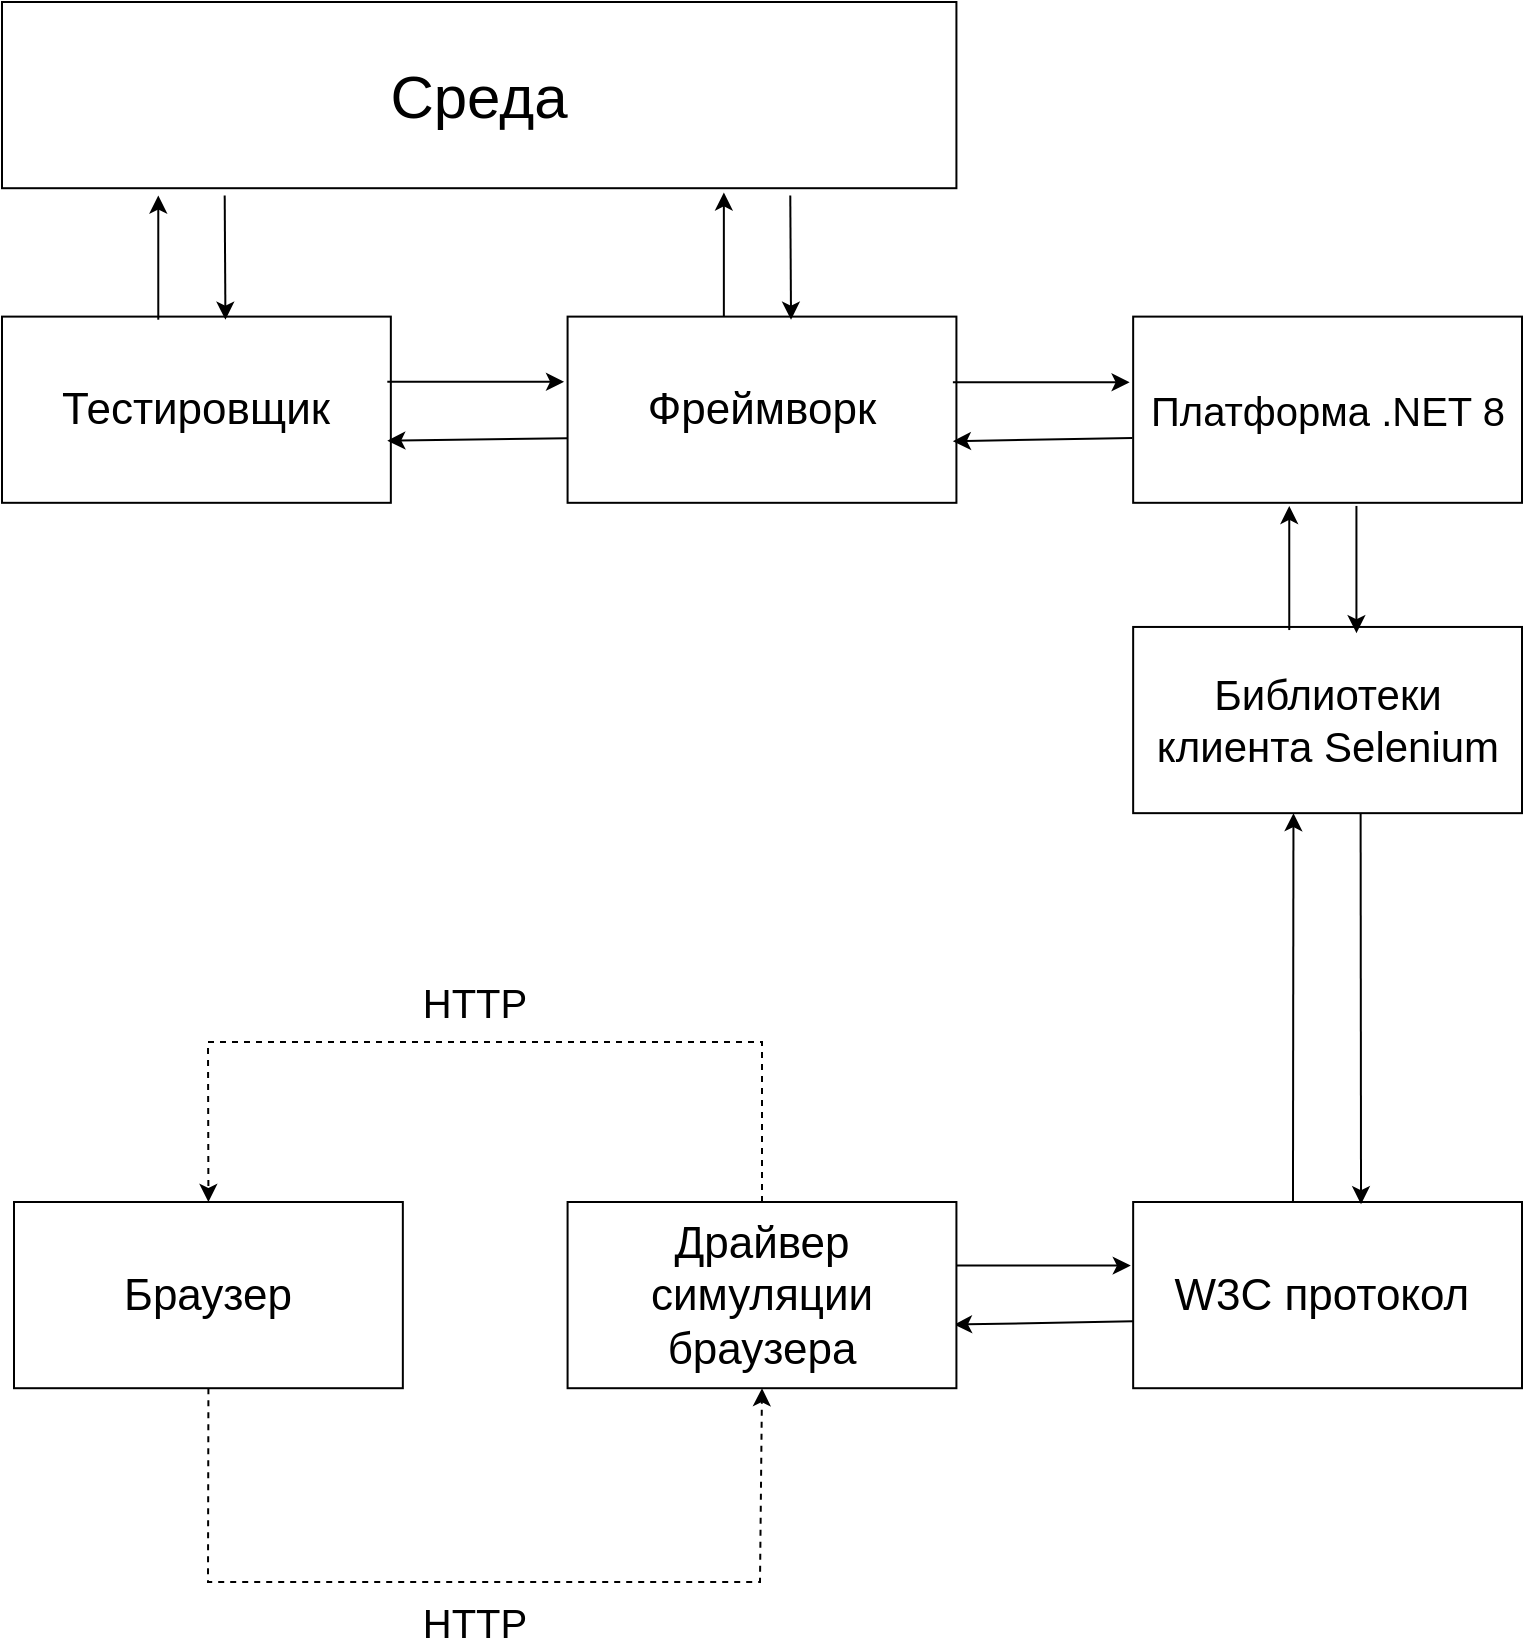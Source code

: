 <mxfile version="24.4.6" type="device">
  <diagram id="C5RBs43oDa-KdzZeNtuy" name="Page-1">
    <mxGraphModel dx="674" dy="1066" grid="1" gridSize="10" guides="1" tooltips="1" connect="1" arrows="1" fold="1" page="1" pageScale="1" pageWidth="827" pageHeight="1169" math="0" shadow="0">
      <root>
        <mxCell id="WIyWlLk6GJQsqaUBKTNV-0" />
        <mxCell id="WIyWlLk6GJQsqaUBKTNV-1" parent="WIyWlLk6GJQsqaUBKTNV-0" />
        <mxCell id="imz-k0xhw8XjQ-UtbBIS-0" value="&lt;font style=&quot;font-size: 22px;&quot;&gt;Тестировщик&lt;/font&gt;" style="rounded=0;whiteSpace=wrap;html=1;" vertex="1" parent="WIyWlLk6GJQsqaUBKTNV-1">
          <mxGeometry x="34" y="317.303" width="194.419" height="93.103" as="geometry" />
        </mxCell>
        <mxCell id="imz-k0xhw8XjQ-UtbBIS-1" value="&lt;font style=&quot;font-size: 30px;&quot;&gt;Среда&lt;/font&gt;" style="rounded=0;whiteSpace=wrap;html=1;" vertex="1" parent="WIyWlLk6GJQsqaUBKTNV-1">
          <mxGeometry x="34" y="159.999" width="477.209" height="93.103" as="geometry" />
        </mxCell>
        <mxCell id="imz-k0xhw8XjQ-UtbBIS-2" value="&lt;font style=&quot;font-size: 22px;&quot;&gt;Фреймворк&lt;/font&gt;" style="rounded=0;whiteSpace=wrap;html=1;" vertex="1" parent="WIyWlLk6GJQsqaUBKTNV-1">
          <mxGeometry x="316.791" y="317.303" width="194.419" height="93.103" as="geometry" />
        </mxCell>
        <mxCell id="imz-k0xhw8XjQ-UtbBIS-3" value="" style="endArrow=classic;html=1;rounded=0;exitX=1;exitY=0.25;exitDx=0;exitDy=0;entryX=0;entryY=0.25;entryDx=0;entryDy=0;" edge="1" parent="WIyWlLk6GJQsqaUBKTNV-1">
          <mxGeometry width="50" height="50" relative="1" as="geometry">
            <mxPoint x="226.651" y="349.889" as="sourcePoint" />
            <mxPoint x="315.023" y="349.889" as="targetPoint" />
          </mxGeometry>
        </mxCell>
        <mxCell id="imz-k0xhw8XjQ-UtbBIS-4" value="" style="endArrow=classic;html=1;rounded=0;exitX=0;exitY=0.653;exitDx=0;exitDy=0;exitPerimeter=0;" edge="1" parent="WIyWlLk6GJQsqaUBKTNV-1" source="imz-k0xhw8XjQ-UtbBIS-2">
          <mxGeometry width="50" height="50" relative="1" as="geometry">
            <mxPoint x="315.023" y="380.924" as="sourcePoint" />
            <mxPoint x="226.651" y="379.372" as="targetPoint" />
          </mxGeometry>
        </mxCell>
        <mxCell id="imz-k0xhw8XjQ-UtbBIS-9" value="&lt;font style=&quot;font-size: 20px;&quot;&gt;Платформа .NET 8&lt;/font&gt;" style="rounded=0;whiteSpace=wrap;html=1;" vertex="1" parent="WIyWlLk6GJQsqaUBKTNV-1">
          <mxGeometry x="599.581" y="317.303" width="194.419" height="93.103" as="geometry" />
        </mxCell>
        <mxCell id="imz-k0xhw8XjQ-UtbBIS-10" value="" style="endArrow=classic;html=1;rounded=0;exitX=1;exitY=0.25;exitDx=0;exitDy=0;entryX=0;entryY=0.25;entryDx=0;entryDy=0;" edge="1" parent="WIyWlLk6GJQsqaUBKTNV-1">
          <mxGeometry width="50" height="50" relative="1" as="geometry">
            <mxPoint x="509.442" y="350.138" as="sourcePoint" />
            <mxPoint x="597.814" y="350.138" as="targetPoint" />
          </mxGeometry>
        </mxCell>
        <mxCell id="imz-k0xhw8XjQ-UtbBIS-11" value="" style="endArrow=classic;html=1;rounded=0;exitX=-0.002;exitY=0.652;exitDx=0;exitDy=0;exitPerimeter=0;" edge="1" parent="WIyWlLk6GJQsqaUBKTNV-1" source="imz-k0xhw8XjQ-UtbBIS-9">
          <mxGeometry width="50" height="50" relative="1" as="geometry">
            <mxPoint x="597.814" y="380.924" as="sourcePoint" />
            <mxPoint x="509.442" y="379.62" as="targetPoint" />
          </mxGeometry>
        </mxCell>
        <mxCell id="imz-k0xhw8XjQ-UtbBIS-12" value="&lt;font style=&quot;font-size: 21px;&quot;&gt;Библиотеки клиента Selenium&lt;/font&gt;" style="rounded=0;whiteSpace=wrap;html=1;" vertex="1" parent="WIyWlLk6GJQsqaUBKTNV-1">
          <mxGeometry x="599.581" y="472.476" width="194.419" height="93.103" as="geometry" />
        </mxCell>
        <mxCell id="imz-k0xhw8XjQ-UtbBIS-13" value="" style="endArrow=classic;html=1;rounded=0;exitX=0.624;exitY=0.994;exitDx=0;exitDy=0;entryX=0.847;entryY=0.022;entryDx=0;entryDy=0;exitPerimeter=0;entryPerimeter=0;" edge="1" parent="WIyWlLk6GJQsqaUBKTNV-1">
          <mxGeometry width="50" height="50" relative="1" as="geometry">
            <mxPoint x="711.213" y="411.958" as="sourcePoint" />
            <mxPoint x="711.213" y="475.579" as="targetPoint" />
          </mxGeometry>
        </mxCell>
        <mxCell id="imz-k0xhw8XjQ-UtbBIS-14" value="" style="endArrow=classic;html=1;rounded=0;entryX=0.455;entryY=1;entryDx=0;entryDy=0;entryPerimeter=0;" edge="1" parent="WIyWlLk6GJQsqaUBKTNV-1">
          <mxGeometry width="50" height="50" relative="1" as="geometry">
            <mxPoint x="677.632" y="474.027" as="sourcePoint" />
            <mxPoint x="677.632" y="411.958" as="targetPoint" />
          </mxGeometry>
        </mxCell>
        <mxCell id="imz-k0xhw8XjQ-UtbBIS-15" value="&lt;font style=&quot;font-size: 22px;&quot;&gt;W3C протокол&amp;nbsp;&lt;/font&gt;" style="rounded=0;whiteSpace=wrap;html=1;" vertex="1" parent="WIyWlLk6GJQsqaUBKTNV-1">
          <mxGeometry x="599.581" y="759.998" width="194.419" height="93.103" as="geometry" />
        </mxCell>
        <mxCell id="imz-k0xhw8XjQ-UtbBIS-18" value="" style="endArrow=classic;html=1;rounded=0;entryX=0.847;entryY=0.022;entryDx=0;entryDy=0;entryPerimeter=0;" edge="1" parent="WIyWlLk6GJQsqaUBKTNV-1">
          <mxGeometry width="50" height="50" relative="1" as="geometry">
            <mxPoint x="145.349" y="256.786" as="sourcePoint" />
            <mxPoint x="145.72" y="318.855" as="targetPoint" />
          </mxGeometry>
        </mxCell>
        <mxCell id="imz-k0xhw8XjQ-UtbBIS-19" value="" style="endArrow=classic;html=1;rounded=0;entryX=0.455;entryY=1;entryDx=0;entryDy=0;entryPerimeter=0;" edge="1" parent="WIyWlLk6GJQsqaUBKTNV-1">
          <mxGeometry width="50" height="50" relative="1" as="geometry">
            <mxPoint x="112.139" y="318.855" as="sourcePoint" />
            <mxPoint x="112.139" y="256.786" as="targetPoint" />
          </mxGeometry>
        </mxCell>
        <mxCell id="imz-k0xhw8XjQ-UtbBIS-20" value="" style="endArrow=classic;html=1;rounded=0;entryX=0.847;entryY=0.022;entryDx=0;entryDy=0;entryPerimeter=0;" edge="1" parent="WIyWlLk6GJQsqaUBKTNV-1">
          <mxGeometry width="50" height="50" relative="1" as="geometry">
            <mxPoint x="428.14" y="256.786" as="sourcePoint" />
            <mxPoint x="428.511" y="318.855" as="targetPoint" />
          </mxGeometry>
        </mxCell>
        <mxCell id="imz-k0xhw8XjQ-UtbBIS-21" value="" style="endArrow=classic;html=1;rounded=0;entryX=0.455;entryY=1;entryDx=0;entryDy=0;entryPerimeter=0;" edge="1" parent="WIyWlLk6GJQsqaUBKTNV-1">
          <mxGeometry width="50" height="50" relative="1" as="geometry">
            <mxPoint x="394.929" y="317.303" as="sourcePoint" />
            <mxPoint x="394.929" y="255.234" as="targetPoint" />
          </mxGeometry>
        </mxCell>
        <mxCell id="imz-k0xhw8XjQ-UtbBIS-23" value="" style="endArrow=classic;html=1;rounded=0;exitX=0.624;exitY=0.994;exitDx=0;exitDy=0;entryX=0.586;entryY=0.012;entryDx=0;entryDy=0;exitPerimeter=0;entryPerimeter=0;" edge="1" parent="WIyWlLk6GJQsqaUBKTNV-1" target="imz-k0xhw8XjQ-UtbBIS-15">
          <mxGeometry width="50" height="50" relative="1" as="geometry">
            <mxPoint x="713.311" y="565.577" as="sourcePoint" />
            <mxPoint x="713.311" y="629.198" as="targetPoint" />
          </mxGeometry>
        </mxCell>
        <mxCell id="imz-k0xhw8XjQ-UtbBIS-24" value="" style="endArrow=classic;html=1;rounded=0;entryX=0.455;entryY=1;entryDx=0;entryDy=0;entryPerimeter=0;exitX=0.411;exitY=-0.003;exitDx=0;exitDy=0;exitPerimeter=0;" edge="1" parent="WIyWlLk6GJQsqaUBKTNV-1" source="imz-k0xhw8XjQ-UtbBIS-15">
          <mxGeometry width="50" height="50" relative="1" as="geometry">
            <mxPoint x="679.73" y="627.646" as="sourcePoint" />
            <mxPoint x="679.73" y="565.577" as="targetPoint" />
          </mxGeometry>
        </mxCell>
        <mxCell id="imz-k0xhw8XjQ-UtbBIS-25" value="" style="endArrow=classic;html=1;rounded=0;exitX=1;exitY=0.25;exitDx=0;exitDy=0;entryX=0;entryY=0.25;entryDx=0;entryDy=0;" edge="1" parent="WIyWlLk6GJQsqaUBKTNV-1">
          <mxGeometry width="50" height="50" relative="1" as="geometry">
            <mxPoint x="510.022" y="791.808" as="sourcePoint" />
            <mxPoint x="598.394" y="791.808" as="targetPoint" />
          </mxGeometry>
        </mxCell>
        <mxCell id="imz-k0xhw8XjQ-UtbBIS-26" value="" style="endArrow=classic;html=1;rounded=0;exitX=-0.002;exitY=0.652;exitDx=0;exitDy=0;exitPerimeter=0;" edge="1" parent="WIyWlLk6GJQsqaUBKTNV-1">
          <mxGeometry width="50" height="50" relative="1" as="geometry">
            <mxPoint x="599.58" y="819.67" as="sourcePoint" />
            <mxPoint x="510.022" y="821.29" as="targetPoint" />
          </mxGeometry>
        </mxCell>
        <mxCell id="imz-k0xhw8XjQ-UtbBIS-27" value="&lt;font style=&quot;font-size: 22px;&quot;&gt;Драйвер симуляции браузера&lt;/font&gt;" style="rounded=0;whiteSpace=wrap;html=1;" vertex="1" parent="WIyWlLk6GJQsqaUBKTNV-1">
          <mxGeometry x="316.791" y="759.998" width="194.419" height="93.103" as="geometry" />
        </mxCell>
        <mxCell id="imz-k0xhw8XjQ-UtbBIS-28" value="&lt;font style=&quot;font-size: 22px;&quot;&gt;Браузер&lt;/font&gt;" style="rounded=0;whiteSpace=wrap;html=1;" vertex="1" parent="WIyWlLk6GJQsqaUBKTNV-1">
          <mxGeometry x="40.001" y="759.998" width="194.419" height="93.103" as="geometry" />
        </mxCell>
        <mxCell id="imz-k0xhw8XjQ-UtbBIS-29" value="" style="endArrow=classic;html=1;rounded=0;exitX=0.5;exitY=0;exitDx=0;exitDy=0;entryX=0.5;entryY=0;entryDx=0;entryDy=0;dashed=1;" edge="1" parent="WIyWlLk6GJQsqaUBKTNV-1" source="imz-k0xhw8XjQ-UtbBIS-27" target="imz-k0xhw8XjQ-UtbBIS-28">
          <mxGeometry width="50" height="50" relative="1" as="geometry">
            <mxPoint x="310" y="720" as="sourcePoint" />
            <mxPoint x="360" y="670" as="targetPoint" />
            <Array as="points">
              <mxPoint x="414" y="680" />
              <mxPoint x="137" y="680" />
            </Array>
          </mxGeometry>
        </mxCell>
        <mxCell id="imz-k0xhw8XjQ-UtbBIS-32" value="HTTP" style="edgeLabel;html=1;align=center;verticalAlign=middle;resizable=0;points=[];fontSize=20;" vertex="1" connectable="0" parent="imz-k0xhw8XjQ-UtbBIS-29">
          <mxGeometry x="0.056" y="-3" relative="1" as="geometry">
            <mxPoint x="6" y="-17" as="offset" />
          </mxGeometry>
        </mxCell>
        <mxCell id="imz-k0xhw8XjQ-UtbBIS-30" value="" style="endArrow=classic;html=1;rounded=0;dashed=1;exitX=0.5;exitY=1;exitDx=0;exitDy=0;entryX=0.5;entryY=1;entryDx=0;entryDy=0;" edge="1" parent="WIyWlLk6GJQsqaUBKTNV-1" source="imz-k0xhw8XjQ-UtbBIS-28" target="imz-k0xhw8XjQ-UtbBIS-27">
          <mxGeometry width="50" height="50" relative="1" as="geometry">
            <mxPoint x="156.0" y="870" as="sourcePoint" />
            <mxPoint x="413.0" y="880" as="targetPoint" />
            <Array as="points">
              <mxPoint x="137" y="950" />
              <mxPoint x="413.0" y="950" />
            </Array>
          </mxGeometry>
        </mxCell>
        <mxCell id="imz-k0xhw8XjQ-UtbBIS-31" value="HTTP" style="edgeLabel;html=1;align=center;verticalAlign=middle;resizable=0;points=[];fontSize=20;" vertex="1" connectable="0" parent="imz-k0xhw8XjQ-UtbBIS-30">
          <mxGeometry x="-0.064" y="-1" relative="1" as="geometry">
            <mxPoint x="10" y="19" as="offset" />
          </mxGeometry>
        </mxCell>
      </root>
    </mxGraphModel>
  </diagram>
</mxfile>

